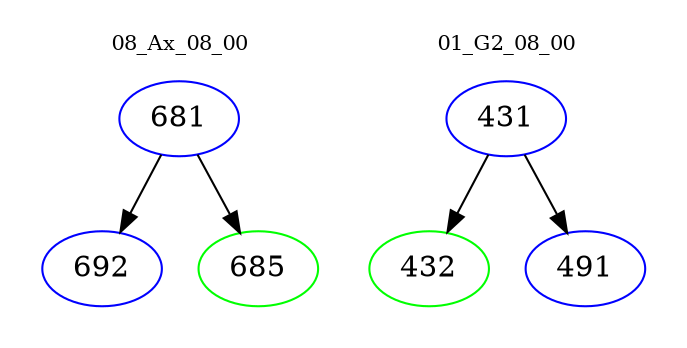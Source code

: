 digraph{
subgraph cluster_0 {
color = white
label = "08_Ax_08_00";
fontsize=10;
T0_681 [label="681", color="blue"]
T0_681 -> T0_692 [color="black"]
T0_692 [label="692", color="blue"]
T0_681 -> T0_685 [color="black"]
T0_685 [label="685", color="green"]
}
subgraph cluster_1 {
color = white
label = "01_G2_08_00";
fontsize=10;
T1_431 [label="431", color="blue"]
T1_431 -> T1_432 [color="black"]
T1_432 [label="432", color="green"]
T1_431 -> T1_491 [color="black"]
T1_491 [label="491", color="blue"]
}
}
